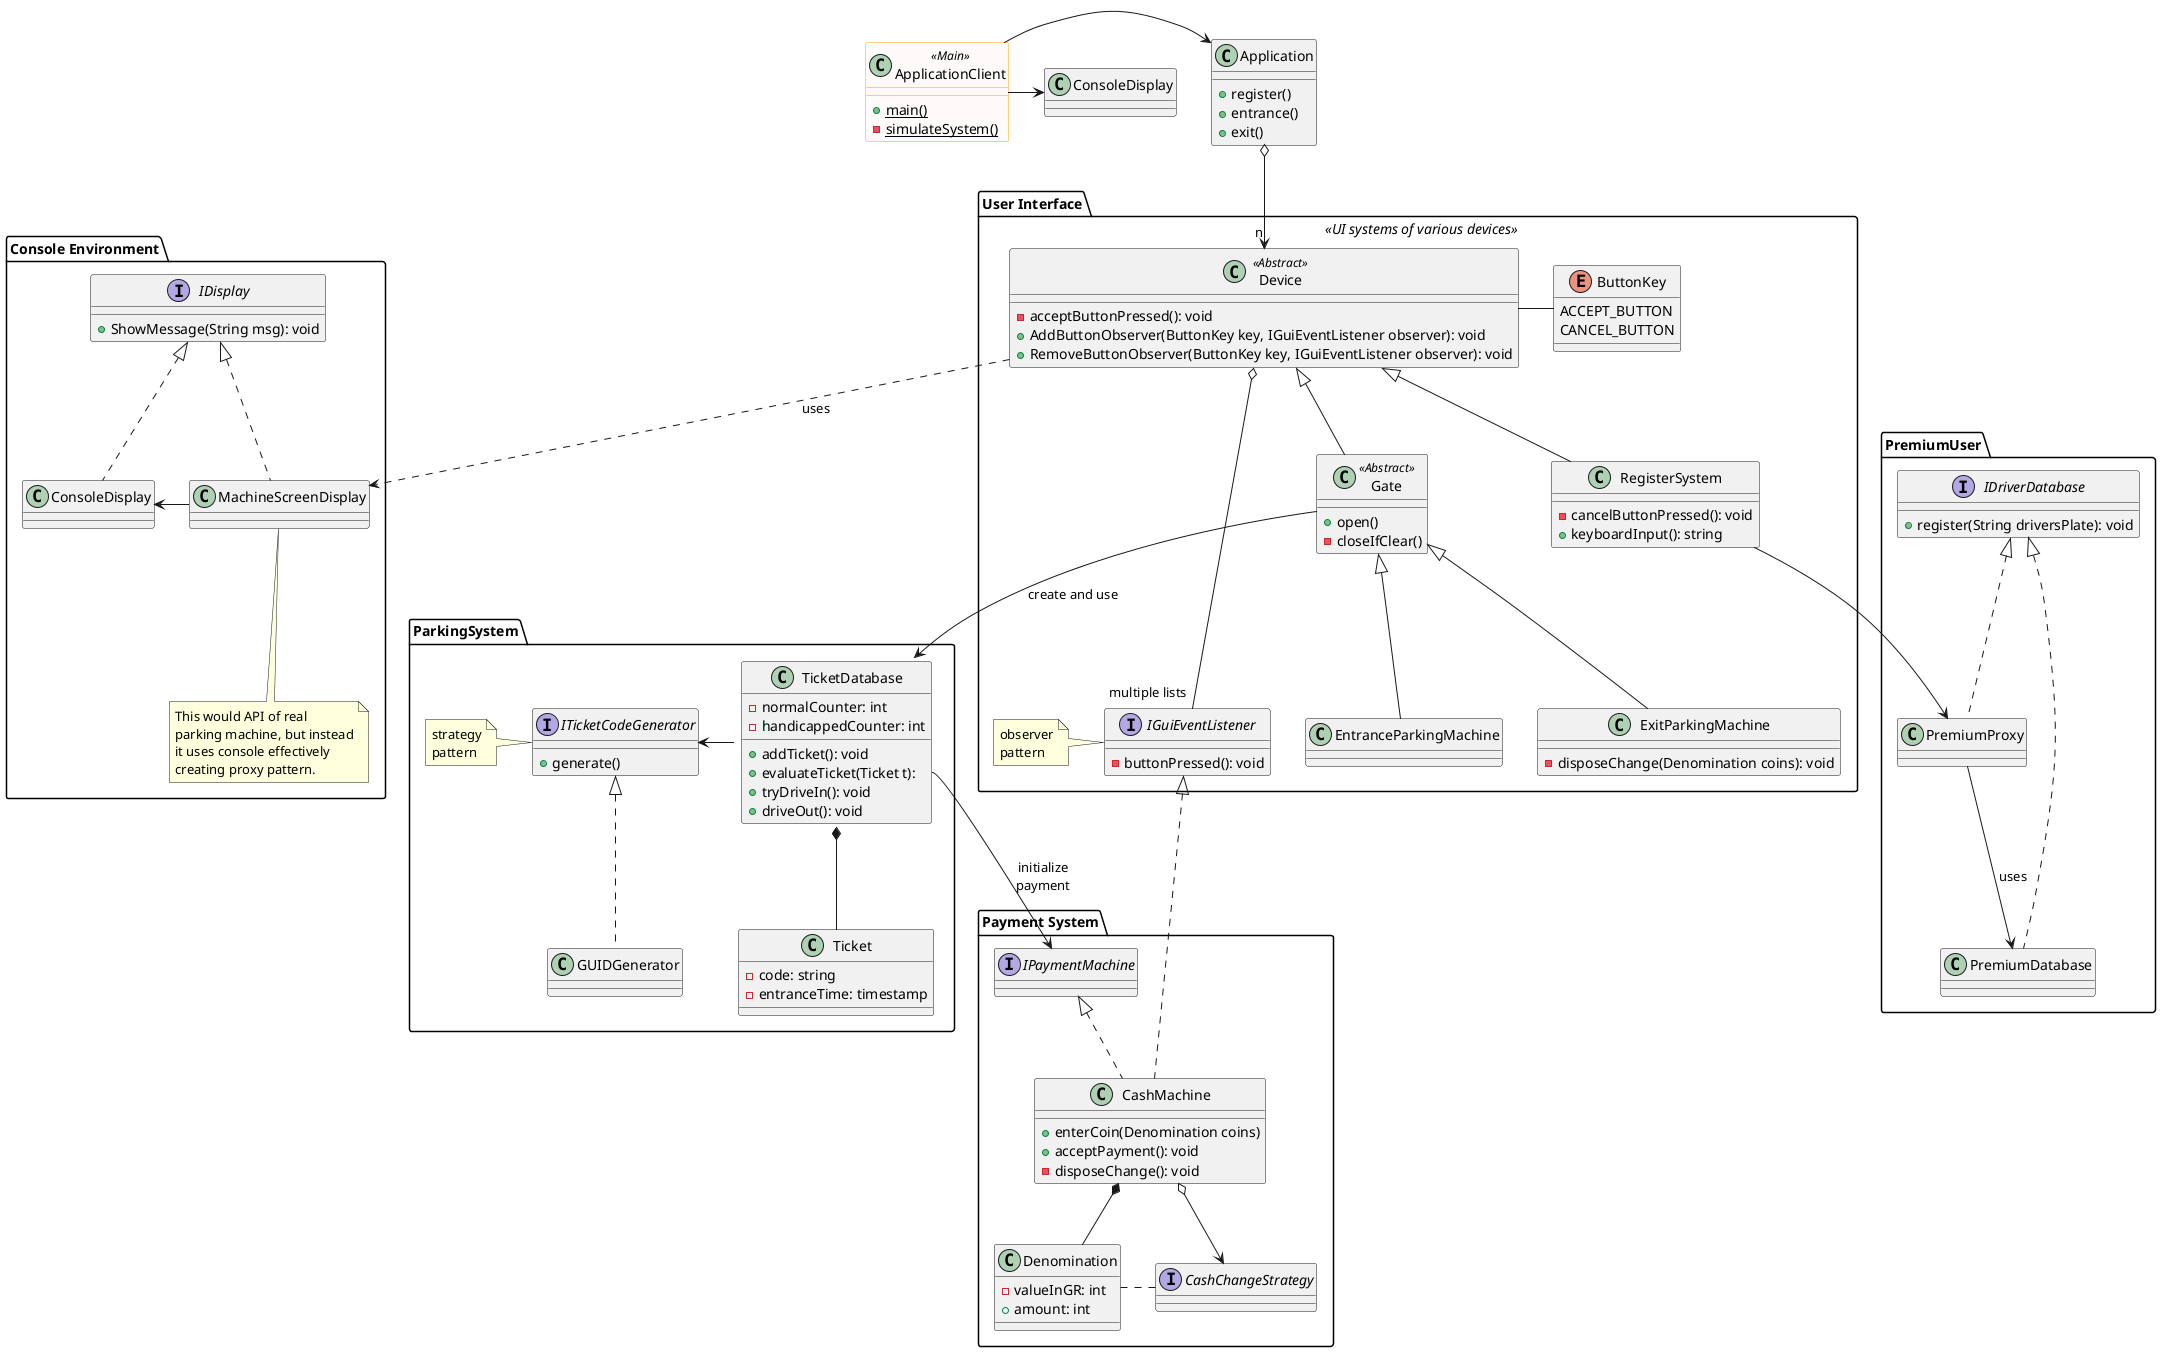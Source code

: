 @startuml

skinparam class {
BackgroundColor<<Main>> Snow
BorderColor<<Main>> Orange
}
skinparam stereotypeCBackgroundColor<< Main >> Khaki

class ApplicationClient<<Main>>
{
    +{static}main()
    -{static}simulateSystem()
}

class Application
{
    +register()
    +entrance()
    +exit()
}

ApplicationClient -> Application
ApplicationClient -> ConsoleDisplay

package "Payment System"{
   interface IPaymentMachine
   {
   }

   class CashMachine implements IPaymentMachine
   {
       +enterCoin(Denomination coins)
       +acceptPayment(): void
       -disposeChange(): void
   }

   class Denomination
   {
       -valueInGR: int
       +amount: int
   }

   interface CashChangeStrategy
   {

   }
}

package "Console Environment"{
    interface IDisplay{
        +ShowMessage(String msg): void
    }

    class ConsoleDisplay implements IDisplay{
    }

    class MachineScreenDisplay implements IDisplay{
    }

    Note bottom of MachineScreenDisplay: This would API of real\nparking machine, but instead\nit uses console effectively\ncreating proxy pattern.


    MachineScreenDisplay -> ConsoleDisplay
}


package "User Interface"<<UI systems of various devices>>{


    class Device <<Abstract>>{
        -acceptButtonPressed(): void
        +AddButtonObserver(ButtonKey key, IGuiEventListener observer): void
        +RemoveButtonObserver(ButtonKey key, IGuiEventListener observer): void
    }


    class RegisterSystem extends Device
    {
        -cancelButtonPressed(): void
        +keyboardInput(): string
    }

    class Gate<<Abstract>> extends Device{
        +open()
        -closeIfClear()
    }



    enum ButtonKey{
        ACCEPT_BUTTON
        CANCEL_BUTTON
    }


    class ExitParkingMachine extends Gate
    {
        -disposeChange(Denomination coins): void
    }

    class EntranceParkingMachine extends Gate
    {

    }


    interface IGuiEventListener
    {
        -buttonPressed(): void
    }
    note left: observer\npattern


    Device ..> MachineScreenDisplay: uses
}



package ParkingSystem{
    class TicketDatabase{
        -normalCounter: int
        -handicappedCounter: int
        +addTicket(): void
        +evaluateTicket(Ticket t):
        +tryDriveIn(): void
        +driveOut(): void
    }

    class Ticket{
        -code: string
        -entranceTime: timestamp
    }

    interface ITicketCodeGenerator
    {
        +generate()
    }
    note left: strategy\npattern

    class GUIDGenerator implements ITicketCodeGenerator

    TicketDatabase *-- Ticket
    TicketDatabase -> ITicketCodeGenerator

    ' ? class PremiumPlaces implements IPlaceCounter
}

package PremiumUser{

    interface IDriverDatabase
    {
        +register(String driversPlate): void
    }
    class PremiumProxy implements IDriverDatabase{

    }
    class PremiumDatabase implements IDriverDatabase{
    }


    PremiumProxy --> PremiumDatabase :uses
}

CashMachine o--> CashChangeStrategy
CashMachine *-- Denomination
Denomination . CashChangeStrategy


IGuiEventListener <|.. CashMachine


Device o---"multiple lists" IGuiEventListener

Gate --> TicketDatabase: create and use
RegisterSystem --> PremiumProxy

TicketDatabase::evaluateTicket --> IPaymentMachine :initialize\npayment
Application o-->"n" Device

Device - ButtonKey

@enduml